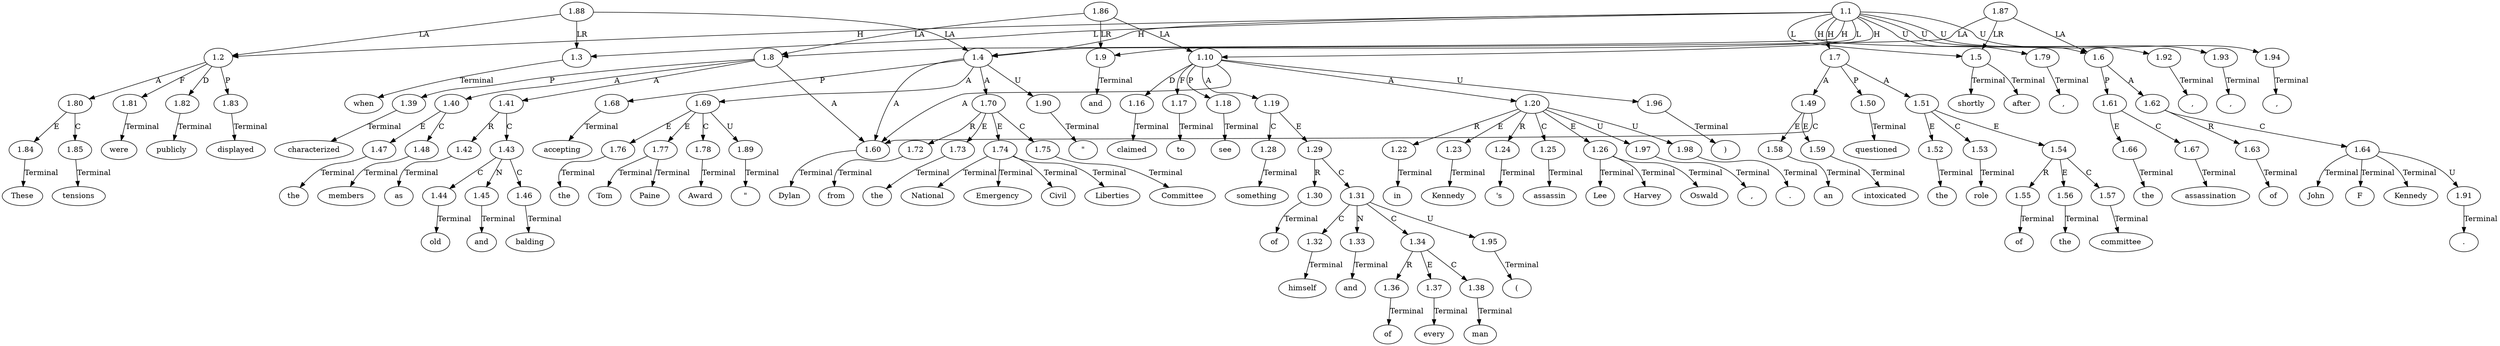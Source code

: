 // Graph
digraph {
	0.1 [label=These ordering=out]
	0.10 [label="\"" ordering=out]
	0.11 [label=Tom ordering=out]
	0.12 [label=Paine ordering=out]
	0.13 [label=Award ordering=out]
	0.14 [label="\"" ordering=out]
	0.15 [label=from ordering=out]
	0.16 [label=the ordering=out]
	0.17 [label=National ordering=out]
	0.18 [label=Emergency ordering=out]
	0.19 [label=Civil ordering=out]
	0.2 [label=tensions ordering=out]
	0.20 [label=Liberties ordering=out]
	0.21 [label=Committee ordering=out]
	0.22 [label=shortly ordering=out]
	0.23 [label=after ordering=out]
	0.24 [label=the ordering=out]
	0.25 [label=assassination ordering=out]
	0.26 [label=of ordering=out]
	0.27 [label=John ordering=out]
	0.28 [label=F ordering=out]
	0.29 [label="." ordering=out]
	0.3 [label=were ordering=out]
	0.30 [label=Kennedy ordering=out]
	0.31 [label="," ordering=out]
	0.32 [label=an ordering=out]
	0.33 [label=intoxicated ordering=out]
	0.34 [label=Dylan ordering=out]
	0.35 [label=questioned ordering=out]
	0.36 [label=the ordering=out]
	0.37 [label=role ordering=out]
	0.38 [label=of ordering=out]
	0.39 [label=the ordering=out]
	0.4 [label=publicly ordering=out]
	0.40 [label=committee ordering=out]
	0.41 [label="," ordering=out]
	0.42 [label=characterized ordering=out]
	0.43 [label=the ordering=out]
	0.44 [label=members ordering=out]
	0.45 [label=as ordering=out]
	0.46 [label=old ordering=out]
	0.47 [label=and ordering=out]
	0.48 [label=balding ordering=out]
	0.49 [label="," ordering=out]
	0.5 [label=displayed ordering=out]
	0.50 [label=and ordering=out]
	0.51 [label=claimed ordering=out]
	0.52 [label=to ordering=out]
	0.53 [label=see ordering=out]
	0.54 [label=something ordering=out]
	0.55 [label=of ordering=out]
	0.56 [label=himself ordering=out]
	0.57 [label="(" ordering=out]
	0.58 [label=and ordering=out]
	0.59 [label=of ordering=out]
	0.6 [label=when ordering=out]
	0.60 [label=every ordering=out]
	0.61 [label=man ordering=out]
	0.62 [label=")" ordering=out]
	0.63 [label=in ordering=out]
	0.64 [label=Kennedy ordering=out]
	0.65 [label="'s" ordering=out]
	0.66 [label=assassin ordering=out]
	0.67 [label="," ordering=out]
	0.68 [label=Lee ordering=out]
	0.69 [label=Harvey ordering=out]
	0.7 [label="," ordering=out]
	0.70 [label=Oswald ordering=out]
	0.71 [label="." ordering=out]
	0.8 [label=accepting ordering=out]
	0.9 [label=the ordering=out]
	1.1 [label=1.1 ordering=out]
	1.2 [label=1.2 ordering=out]
	1.3 [label=1.3 ordering=out]
	1.4 [label=1.4 ordering=out]
	1.5 [label=1.5 ordering=out]
	1.6 [label=1.6 ordering=out]
	1.7 [label=1.7 ordering=out]
	1.8 [label=1.8 ordering=out]
	1.9 [label=1.9 ordering=out]
	1.10 [label=1.10 ordering=out]
	1.16 [label=1.16 ordering=out]
	1.17 [label=1.17 ordering=out]
	1.18 [label=1.18 ordering=out]
	1.19 [label=1.19 ordering=out]
	1.20 [label=1.20 ordering=out]
	1.22 [label=1.22 ordering=out]
	1.23 [label=1.23 ordering=out]
	1.24 [label=1.24 ordering=out]
	1.25 [label=1.25 ordering=out]
	1.26 [label=1.26 ordering=out]
	1.28 [label=1.28 ordering=out]
	1.29 [label=1.29 ordering=out]
	1.30 [label=1.30 ordering=out]
	1.31 [label=1.31 ordering=out]
	1.32 [label=1.32 ordering=out]
	1.33 [label=1.33 ordering=out]
	1.34 [label=1.34 ordering=out]
	1.36 [label=1.36 ordering=out]
	1.37 [label=1.37 ordering=out]
	1.38 [label=1.38 ordering=out]
	1.39 [label=1.39 ordering=out]
	1.40 [label=1.40 ordering=out]
	1.41 [label=1.41 ordering=out]
	1.42 [label=1.42 ordering=out]
	1.43 [label=1.43 ordering=out]
	1.44 [label=1.44 ordering=out]
	1.45 [label=1.45 ordering=out]
	1.46 [label=1.46 ordering=out]
	1.47 [label=1.47 ordering=out]
	1.48 [label=1.48 ordering=out]
	1.49 [label=1.49 ordering=out]
	1.50 [label=1.50 ordering=out]
	1.51 [label=1.51 ordering=out]
	1.52 [label=1.52 ordering=out]
	1.53 [label=1.53 ordering=out]
	1.54 [label=1.54 ordering=out]
	1.55 [label=1.55 ordering=out]
	1.56 [label=1.56 ordering=out]
	1.57 [label=1.57 ordering=out]
	1.58 [label=1.58 ordering=out]
	1.59 [label=1.59 ordering=out]
	1.60 [label=1.60 ordering=out]
	1.61 [label=1.61 ordering=out]
	1.62 [label=1.62 ordering=out]
	1.63 [label=1.63 ordering=out]
	1.64 [label=1.64 ordering=out]
	1.66 [label=1.66 ordering=out]
	1.67 [label=1.67 ordering=out]
	1.68 [label=1.68 ordering=out]
	1.69 [label=1.69 ordering=out]
	1.70 [label=1.70 ordering=out]
	1.72 [label=1.72 ordering=out]
	1.73 [label=1.73 ordering=out]
	1.74 [label=1.74 ordering=out]
	1.75 [label=1.75 ordering=out]
	1.76 [label=1.76 ordering=out]
	1.77 [label=1.77 ordering=out]
	1.78 [label=1.78 ordering=out]
	1.79 [label=1.79 ordering=out]
	1.80 [label=1.80 ordering=out]
	1.81 [label=1.81 ordering=out]
	1.82 [label=1.82 ordering=out]
	1.83 [label=1.83 ordering=out]
	1.84 [label=1.84 ordering=out]
	1.85 [label=1.85 ordering=out]
	1.86 [label=1.86 ordering=out]
	1.87 [label=1.87 ordering=out]
	1.88 [label=1.88 ordering=out]
	1.89 [label=1.89 ordering=out]
	1.90 [label=1.90 ordering=out]
	1.91 [label=1.91 ordering=out]
	1.92 [label=1.92 ordering=out]
	1.93 [label=1.93 ordering=out]
	1.94 [label=1.94 ordering=out]
	1.95 [label=1.95 ordering=out]
	1.96 [label=1.96 ordering=out]
	1.97 [label=1.97 ordering=out]
	1.98 [label=1.98 ordering=out]
	1.1 -> 1.2 [label=H ordering=out]
	1.1 -> 1.3 [label=L ordering=out]
	1.1 -> 1.4 [label=H ordering=out]
	1.1 -> 1.5 [label=L ordering=out]
	1.1 -> 1.6 [label=H ordering=out]
	1.1 -> 1.7 [label=H ordering=out]
	1.1 -> 1.8 [label=H ordering=out]
	1.1 -> 1.9 [label=L ordering=out]
	1.1 -> 1.10 [label=H ordering=out]
	1.1 -> 1.79 [label=U ordering=out]
	1.1 -> 1.92 [label=U ordering=out]
	1.1 -> 1.93 [label=U ordering=out]
	1.1 -> 1.94 [label=U ordering=out]
	1.2 -> 1.80 [label=A ordering=out]
	1.2 -> 1.81 [label=F ordering=out]
	1.2 -> 1.82 [label=D ordering=out]
	1.2 -> 1.83 [label=P ordering=out]
	1.3 -> 0.6 [label=Terminal ordering=out]
	1.4 -> 1.60 [label=A ordering=out]
	1.4 -> 1.68 [label=P ordering=out]
	1.4 -> 1.69 [label=A ordering=out]
	1.4 -> 1.70 [label=A ordering=out]
	1.4 -> 1.90 [label=U ordering=out]
	1.5 -> 0.22 [label=Terminal ordering=out]
	1.5 -> 0.23 [label=Terminal ordering=out]
	1.6 -> 1.61 [label=P ordering=out]
	1.6 -> 1.62 [label=A ordering=out]
	1.7 -> 1.49 [label=A ordering=out]
	1.7 -> 1.50 [label=P ordering=out]
	1.7 -> 1.51 [label=A ordering=out]
	1.8 -> 1.39 [label=P ordering=out]
	1.8 -> 1.40 [label=A ordering=out]
	1.8 -> 1.41 [label=A ordering=out]
	1.8 -> 1.60 [label=A ordering=out]
	1.9 -> 0.50 [label=Terminal ordering=out]
	1.10 -> 1.16 [label=D ordering=out]
	1.10 -> 1.17 [label=F ordering=out]
	1.10 -> 1.18 [label=P ordering=out]
	1.10 -> 1.19 [label=A ordering=out]
	1.10 -> 1.20 [label=A ordering=out]
	1.10 -> 1.60 [label=A ordering=out]
	1.10 -> 1.96 [label=U ordering=out]
	1.16 -> 0.51 [label=Terminal ordering=out]
	1.17 -> 0.52 [label=Terminal ordering=out]
	1.18 -> 0.53 [label=Terminal ordering=out]
	1.19 -> 1.28 [label=C ordering=out]
	1.19 -> 1.29 [label=E ordering=out]
	1.20 -> 1.22 [label=R ordering=out]
	1.20 -> 1.23 [label=E ordering=out]
	1.20 -> 1.24 [label=R ordering=out]
	1.20 -> 1.25 [label=C ordering=out]
	1.20 -> 1.26 [label=E ordering=out]
	1.20 -> 1.97 [label=U ordering=out]
	1.20 -> 1.98 [label=U ordering=out]
	1.22 -> 0.63 [label=Terminal ordering=out]
	1.23 -> 0.64 [label=Terminal ordering=out]
	1.24 -> 0.65 [label=Terminal ordering=out]
	1.25 -> 0.66 [label=Terminal ordering=out]
	1.26 -> 0.68 [label=Terminal ordering=out]
	1.26 -> 0.69 [label=Terminal ordering=out]
	1.26 -> 0.70 [label=Terminal ordering=out]
	1.28 -> 0.54 [label=Terminal ordering=out]
	1.29 -> 1.30 [label=R ordering=out]
	1.29 -> 1.31 [label=C ordering=out]
	1.30 -> 0.55 [label=Terminal ordering=out]
	1.31 -> 1.32 [label=C ordering=out]
	1.31 -> 1.33 [label=N ordering=out]
	1.31 -> 1.34 [label=C ordering=out]
	1.31 -> 1.95 [label=U ordering=out]
	1.32 -> 0.56 [label=Terminal ordering=out]
	1.33 -> 0.58 [label=Terminal ordering=out]
	1.34 -> 1.36 [label=R ordering=out]
	1.34 -> 1.37 [label=E ordering=out]
	1.34 -> 1.38 [label=C ordering=out]
	1.36 -> 0.59 [label=Terminal ordering=out]
	1.37 -> 0.60 [label=Terminal ordering=out]
	1.38 -> 0.61 [label=Terminal ordering=out]
	1.39 -> 0.42 [label=Terminal ordering=out]
	1.40 -> 1.47 [label=E ordering=out]
	1.40 -> 1.48 [label=C ordering=out]
	1.41 -> 1.42 [label=R ordering=out]
	1.41 -> 1.43 [label=C ordering=out]
	1.42 -> 0.45 [label=Terminal ordering=out]
	1.43 -> 1.44 [label=C ordering=out]
	1.43 -> 1.45 [label=N ordering=out]
	1.43 -> 1.46 [label=C ordering=out]
	1.44 -> 0.46 [label=Terminal ordering=out]
	1.45 -> 0.47 [label=Terminal ordering=out]
	1.46 -> 0.48 [label=Terminal ordering=out]
	1.47 -> 0.43 [label=Terminal ordering=out]
	1.48 -> 0.44 [label=Terminal ordering=out]
	1.49 -> 1.58 [label=E ordering=out]
	1.49 -> 1.59 [label=E ordering=out]
	1.49 -> 1.60 [label=C ordering=out]
	1.50 -> 0.35 [label=Terminal ordering=out]
	1.51 -> 1.52 [label=E ordering=out]
	1.51 -> 1.53 [label=C ordering=out]
	1.51 -> 1.54 [label=E ordering=out]
	1.52 -> 0.36 [label=Terminal ordering=out]
	1.53 -> 0.37 [label=Terminal ordering=out]
	1.54 -> 1.55 [label=R ordering=out]
	1.54 -> 1.56 [label=E ordering=out]
	1.54 -> 1.57 [label=C ordering=out]
	1.55 -> 0.38 [label=Terminal ordering=out]
	1.56 -> 0.39 [label=Terminal ordering=out]
	1.57 -> 0.40 [label=Terminal ordering=out]
	1.58 -> 0.32 [label=Terminal ordering=out]
	1.59 -> 0.33 [label=Terminal ordering=out]
	1.60 -> 0.34 [label=Terminal ordering=out]
	1.61 -> 1.66 [label=E ordering=out]
	1.61 -> 1.67 [label=C ordering=out]
	1.62 -> 1.63 [label=R ordering=out]
	1.62 -> 1.64 [label=C ordering=out]
	1.63 -> 0.26 [label=Terminal ordering=out]
	1.64 -> 0.27 [label=Terminal ordering=out]
	1.64 -> 0.28 [label=Terminal ordering=out]
	1.64 -> 0.30 [label=Terminal ordering=out]
	1.64 -> 1.91 [label=U ordering=out]
	1.66 -> 0.24 [label=Terminal ordering=out]
	1.67 -> 0.25 [label=Terminal ordering=out]
	1.68 -> 0.8 [label=Terminal ordering=out]
	1.69 -> 1.76 [label=E ordering=out]
	1.69 -> 1.77 [label=E ordering=out]
	1.69 -> 1.78 [label=C ordering=out]
	1.69 -> 1.89 [label=U ordering=out]
	1.70 -> 1.72 [label=R ordering=out]
	1.70 -> 1.73 [label=E ordering=out]
	1.70 -> 1.74 [label=E ordering=out]
	1.70 -> 1.75 [label=C ordering=out]
	1.72 -> 0.15 [label=Terminal ordering=out]
	1.73 -> 0.16 [label=Terminal ordering=out]
	1.74 -> 0.17 [label=Terminal ordering=out]
	1.74 -> 0.18 [label=Terminal ordering=out]
	1.74 -> 0.19 [label=Terminal ordering=out]
	1.74 -> 0.20 [label=Terminal ordering=out]
	1.75 -> 0.21 [label=Terminal ordering=out]
	1.76 -> 0.9 [label=Terminal ordering=out]
	1.77 -> 0.11 [label=Terminal ordering=out]
	1.77 -> 0.12 [label=Terminal ordering=out]
	1.78 -> 0.13 [label=Terminal ordering=out]
	1.79 -> 0.7 [label=Terminal ordering=out]
	1.80 -> 1.84 [label=E ordering=out]
	1.80 -> 1.85 [label=C ordering=out]
	1.81 -> 0.3 [label=Terminal ordering=out]
	1.82 -> 0.4 [label=Terminal ordering=out]
	1.83 -> 0.5 [label=Terminal ordering=out]
	1.84 -> 0.1 [label=Terminal ordering=out]
	1.85 -> 0.2 [label=Terminal ordering=out]
	1.86 -> 1.8 [label=LA ordering=out]
	1.86 -> 1.9 [label=LR ordering=out]
	1.86 -> 1.10 [label=LA ordering=out]
	1.87 -> 1.4 [label=LA ordering=out]
	1.87 -> 1.5 [label=LR ordering=out]
	1.87 -> 1.6 [label=LA ordering=out]
	1.88 -> 1.2 [label=LA ordering=out]
	1.88 -> 1.3 [label=LR ordering=out]
	1.88 -> 1.4 [label=LA ordering=out]
	1.89 -> 0.10 [label=Terminal ordering=out]
	1.90 -> 0.14 [label=Terminal ordering=out]
	1.91 -> 0.29 [label=Terminal ordering=out]
	1.92 -> 0.31 [label=Terminal ordering=out]
	1.93 -> 0.41 [label=Terminal ordering=out]
	1.94 -> 0.49 [label=Terminal ordering=out]
	1.95 -> 0.57 [label=Terminal ordering=out]
	1.96 -> 0.62 [label=Terminal ordering=out]
	1.97 -> 0.67 [label=Terminal ordering=out]
	1.98 -> 0.71 [label=Terminal ordering=out]
}
